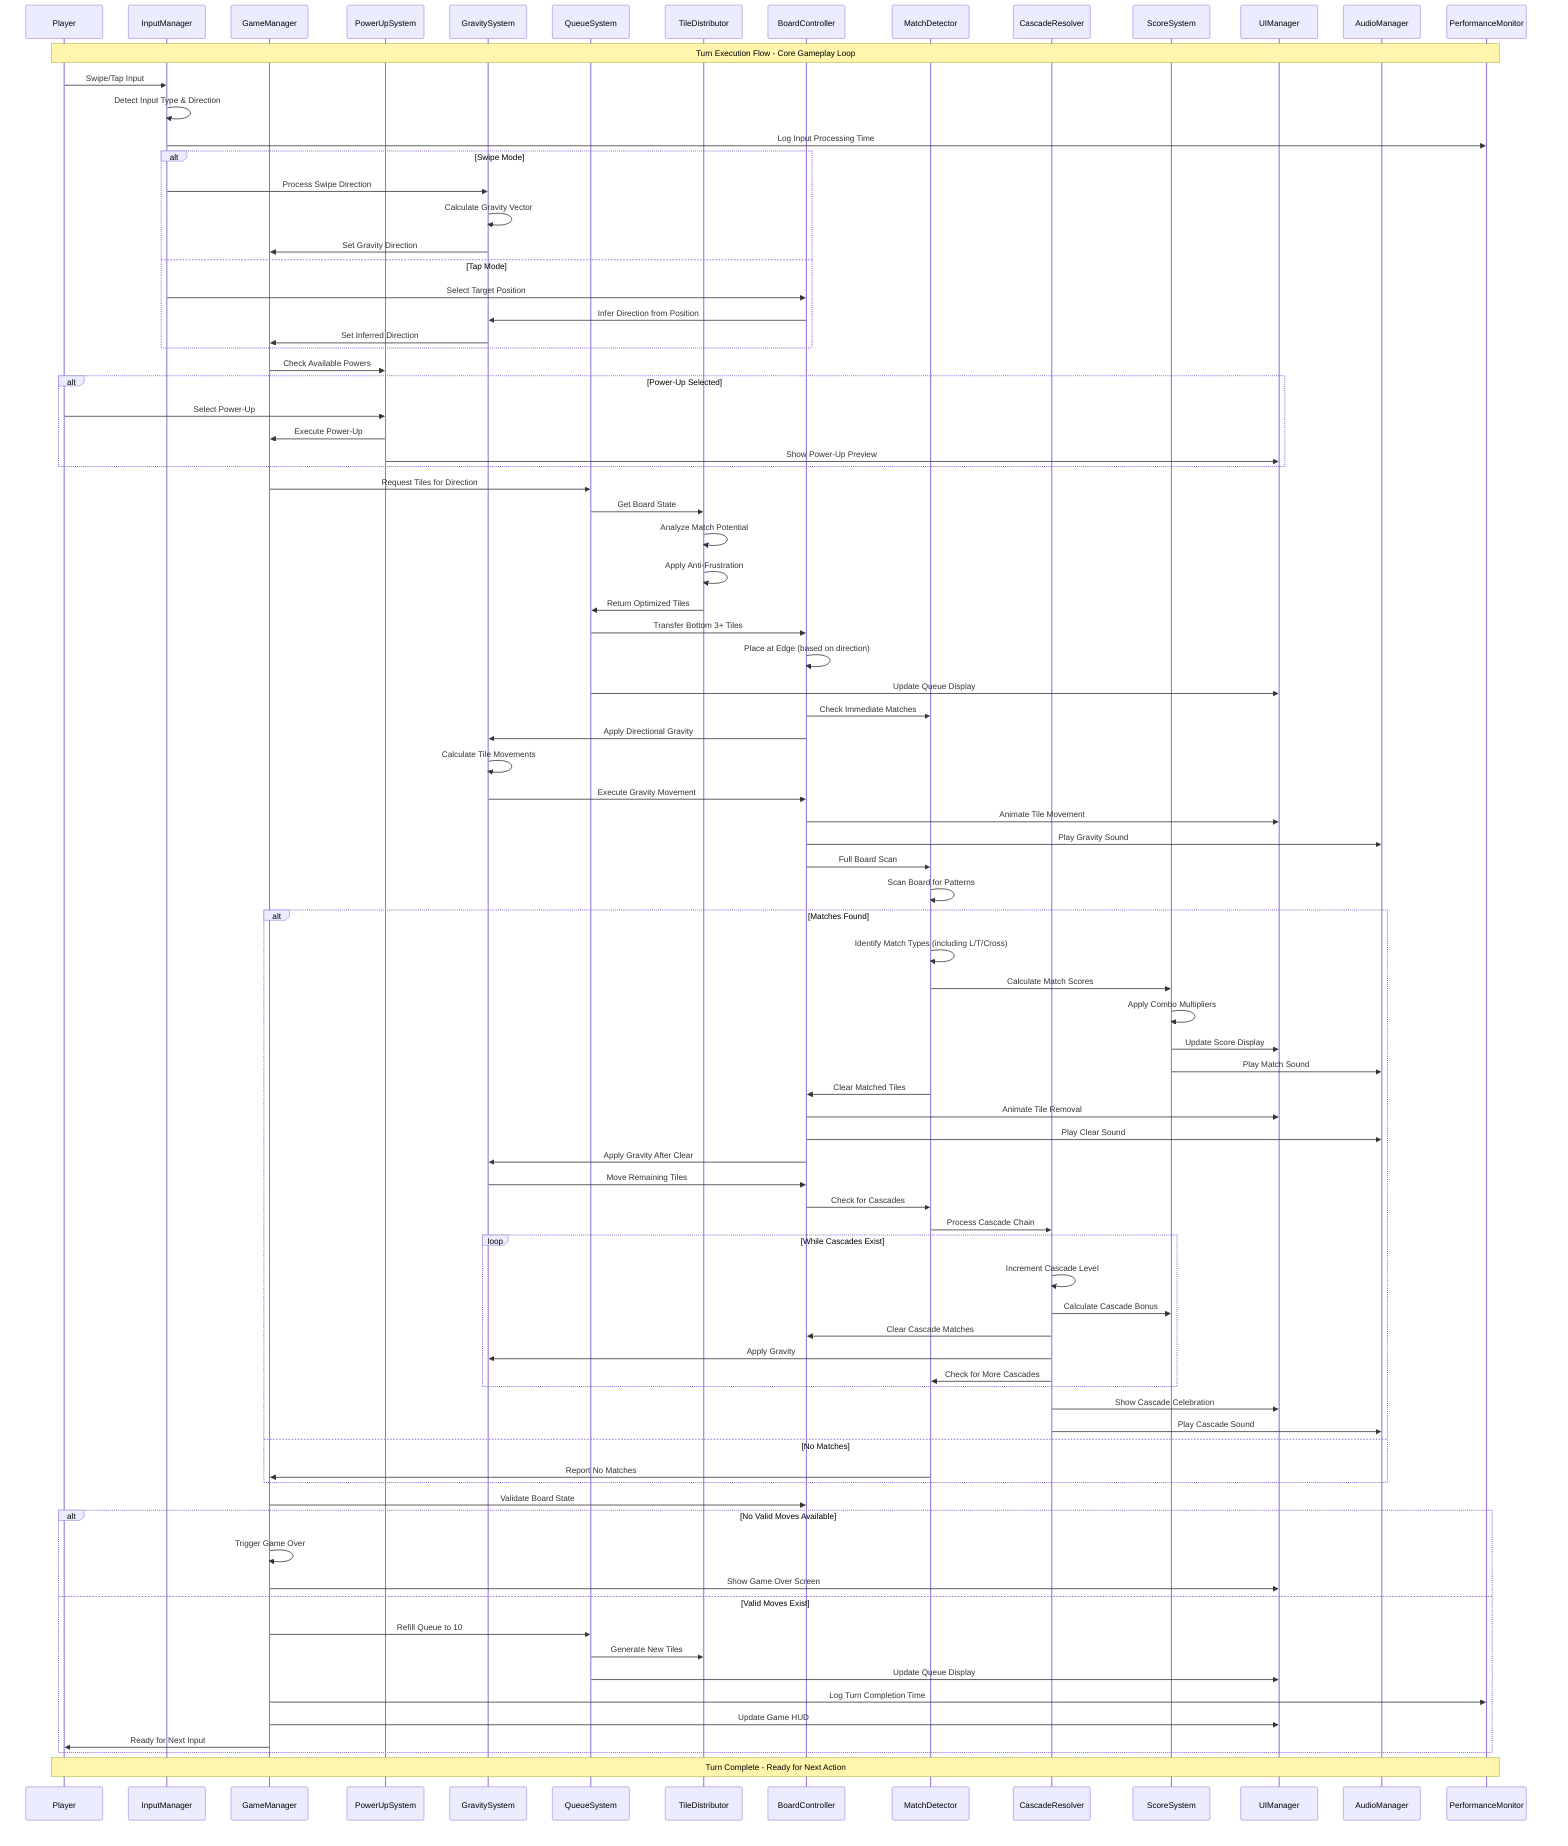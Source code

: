 sequenceDiagram
    participant Player
    participant InputManager
    participant GameManager
    participant PowerUpSystem
    participant GravitySystem
    participant QueueSystem
    participant TileDistributor
    participant BoardController
    participant MatchDetector
    participant CascadeResolver
    participant ScoreSystem
    participant UIManager
    participant AudioManager
    participant PerformanceMonitor

    Note over Player, PerformanceMonitor: Turn Execution Flow - Core Gameplay Loop

    Player->>InputManager: Swipe/Tap Input
    InputManager->>InputManager: Detect Input Type & Direction
    InputManager->>PerformanceMonitor: Log Input Processing Time
    
    alt Swipe Mode
        InputManager->>GravitySystem: Process Swipe Direction
        GravitySystem->>GravitySystem: Calculate Gravity Vector
        GravitySystem->>GameManager: Set Gravity Direction
    else Tap Mode
        InputManager->>BoardController: Select Target Position
        BoardController->>GravitySystem: Infer Direction from Position
        GravitySystem->>GameManager: Set Inferred Direction
    end
    
    %% Power-Up Option Window
    GameManager->>PowerUpSystem: Check Available Powers
    alt Power-Up Selected
        Player->>PowerUpSystem: Select Power-Up
        PowerUpSystem->>GameManager: Execute Power-Up
        PowerUpSystem->>UIManager: Show Power-Up Preview
    end
    
    %% Queue Processing with Anti-Frustration
    GameManager->>QueueSystem: Request Tiles for Direction
    QueueSystem->>TileDistributor: Get Board State
    TileDistributor->>TileDistributor: Analyze Match Potential
    TileDistributor->>TileDistributor: Apply Anti-Frustration
    TileDistributor->>QueueSystem: Return Optimized Tiles
    
    %% Tile Placement
    QueueSystem->>BoardController: Transfer Bottom 3+ Tiles
    BoardController->>BoardController: Place at Edge (based on direction)
    QueueSystem->>UIManager: Update Queue Display
    
    %% Initial Match Check (before gravity)
    BoardController->>MatchDetector: Check Immediate Matches
    
    %% Then Apply Gravity
    BoardController->>GravitySystem: Apply Directional Gravity
    GravitySystem->>GravitySystem: Calculate Tile Movements
    GravitySystem->>BoardController: Execute Gravity Movement
    BoardController->>UIManager: Animate Tile Movement
    BoardController->>AudioManager: Play Gravity Sound
    
    %% Full Match Detection
    BoardController->>MatchDetector: Full Board Scan
    MatchDetector->>MatchDetector: Scan Board for Patterns
    
    alt Matches Found
        MatchDetector->>MatchDetector: Identify Match Types (including L/T/Cross)
        MatchDetector->>ScoreSystem: Calculate Match Scores
        ScoreSystem->>ScoreSystem: Apply Combo Multipliers
        ScoreSystem->>UIManager: Update Score Display
        ScoreSystem->>AudioManager: Play Match Sound
        
        MatchDetector->>BoardController: Clear Matched Tiles
        BoardController->>UIManager: Animate Tile Removal
        BoardController->>AudioManager: Play Clear Sound
        
        BoardController->>GravitySystem: Apply Gravity After Clear
        GravitySystem->>BoardController: Move Remaining Tiles
        
        BoardController->>MatchDetector: Check for Cascades
        MatchDetector->>CascadeResolver: Process Cascade Chain
        
        loop While Cascades Exist
            CascadeResolver->>CascadeResolver: Increment Cascade Level
            CascadeResolver->>ScoreSystem: Calculate Cascade Bonus
            CascadeResolver->>BoardController: Clear Cascade Matches
            CascadeResolver->>GravitySystem: Apply Gravity
            CascadeResolver->>MatchDetector: Check for More Cascades
        end
        
        CascadeResolver->>UIManager: Show Cascade Celebration
        CascadeResolver->>AudioManager: Play Cascade Sound
        
    else No Matches
        MatchDetector->>GameManager: Report No Matches
    end
    
    %% End of Turn - Game Over Check
    GameManager->>BoardController: Validate Board State
    alt No Valid Moves Available
        GameManager->>GameManager: Trigger Game Over
        GameManager->>UIManager: Show Game Over Screen
    else Valid Moves Exist
        GameManager->>QueueSystem: Refill Queue to 10
        QueueSystem->>TileDistributor: Generate New Tiles
        QueueSystem->>UIManager: Update Queue Display
        
        GameManager->>PerformanceMonitor: Log Turn Completion Time
        GameManager->>UIManager: Update Game HUD
        GameManager->>Player: Ready for Next Input
    end
    
    Note over Player, PerformanceMonitor: Turn Complete - Ready for Next Action